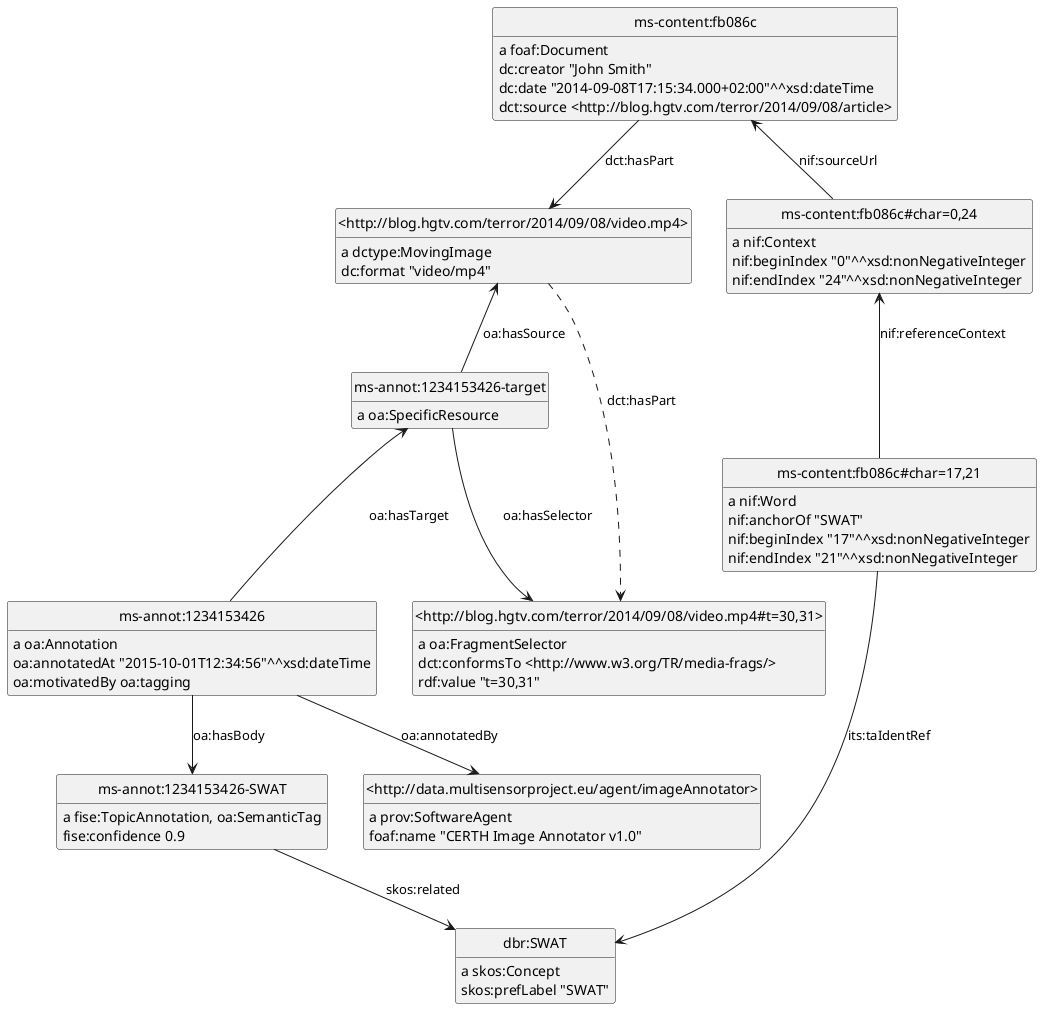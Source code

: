@startuml
hide empty methods
hide empty attributes
hide circle
skinparam classAttributeIconSize 0
class ms_annot_1234153426 as "ms-annot:1234153426"
ms_annot_1234153426 : a oa:Annotation
class ms_annot_1234153426_target as "ms-annot:1234153426-target"
ms_annot_1234153426 -up-> ms_annot_1234153426_target : oa:hasTarget
class ms_annot_1234153426_SWAT as "ms-annot:1234153426-SWAT"
ms_annot_1234153426 --> ms_annot_1234153426_SWAT : oa:hasBody
class _http___data_multisensorproject_eu_agent_imageAnnotator_ as "<http://data.multisensorproject.eu/agent/imageAnnotator>"
ms_annot_1234153426 --> _http___data_multisensorproject_eu_agent_imageAnnotator_ : oa:annotatedBy
ms_annot_1234153426 : oa:annotatedAt "2015-10-01T12:34:56"^^xsd:dateTime
ms_annot_1234153426 : oa:motivatedBy oa:tagging
class _http___blog_hgtv_com_terror_2014_09_08_video_mp4_t_30_31_ as "<http://blog.hgtv.com/terror/2014/09/08/video.mp4#t=30,31>"
_http___blog_hgtv_com_terror_2014_09_08_video_mp4_t_30_31_ : a oa:FragmentSelector
_http___blog_hgtv_com_terror_2014_09_08_video_mp4_t_30_31_ : dct:conformsTo <http://www.w3.org/TR/media-frags/>
_http___blog_hgtv_com_terror_2014_09_08_video_mp4_t_30_31_ : rdf:value "t=30,31"
class ms_content_fb086c_char_0_24 as "ms-content:fb086c#char=0,24"
ms_content_fb086c_char_0_24 : a nif:Context
class ms_content_fb086c as "ms-content:fb086c"
ms_content_fb086c_char_0_24 -up-> ms_content_fb086c : nif:sourceUrl
ms_content_fb086c_char_0_24 : nif:beginIndex "0"^^xsd:nonNegativeInteger
ms_content_fb086c_char_0_24 : nif:endIndex "24"^^xsd:nonNegativeInteger
class ms_content_fb086c_char_17_21 as "ms-content:fb086c#char=17,21"
ms_content_fb086c_char_17_21 : a nif:Word
class dbr_SWAT as "dbr:SWAT"
ms_content_fb086c_char_17_21 --> dbr_SWAT : its:taIdentRef
ms_content_fb086c_char_17_21 -up-> ms_content_fb086c_char_0_24 : nif:referenceContext
ms_content_fb086c_char_17_21 : nif:anchorOf "SWAT"
ms_content_fb086c_char_17_21 : nif:beginIndex "17"^^xsd:nonNegativeInteger
ms_content_fb086c_char_17_21 : nif:endIndex "21"^^xsd:nonNegativeInteger
_http___data_multisensorproject_eu_agent_imageAnnotator_ : a prov:SoftwareAgent
_http___data_multisensorproject_eu_agent_imageAnnotator_ : foaf:name "CERTH Image Annotator v1.0"
dbr_SWAT : a skos:Concept
dbr_SWAT : skos:prefLabel "SWAT"
ms_annot_1234153426_target : a oa:SpecificResource
class _http___blog_hgtv_com_terror_2014_09_08_video_mp4_ as "<http://blog.hgtv.com/terror/2014/09/08/video.mp4>"
ms_annot_1234153426_target -up-> _http___blog_hgtv_com_terror_2014_09_08_video_mp4_ : oa:hasSource
ms_annot_1234153426_target --> _http___blog_hgtv_com_terror_2014_09_08_video_mp4_t_30_31_ : oa:hasSelector
_http___blog_hgtv_com_terror_2014_09_08_video_mp4_ : a dctype:MovingImage
_http___blog_hgtv_com_terror_2014_09_08_video_mp4_ ..> _http___blog_hgtv_com_terror_2014_09_08_video_mp4_t_30_31_ : dct:hasPart
_http___blog_hgtv_com_terror_2014_09_08_video_mp4_ : dc:format "video/mp4"
ms_annot_1234153426_SWAT : a fise:TopicAnnotation, oa:SemanticTag
ms_annot_1234153426_SWAT --> dbr_SWAT : skos:related
ms_annot_1234153426_SWAT : fise:confidence 0.9
ms_content_fb086c : a foaf:Document
ms_content_fb086c --> _http___blog_hgtv_com_terror_2014_09_08_video_mp4_ : dct:hasPart
ms_content_fb086c : dc:creator "John Smith"
ms_content_fb086c : dc:date "2014-09-08T17:15:34.000+02:00"^^xsd:dateTime
ms_content_fb086c : dct:source <http://blog.hgtv.com/terror/2014/09/08/article>
@enduml
